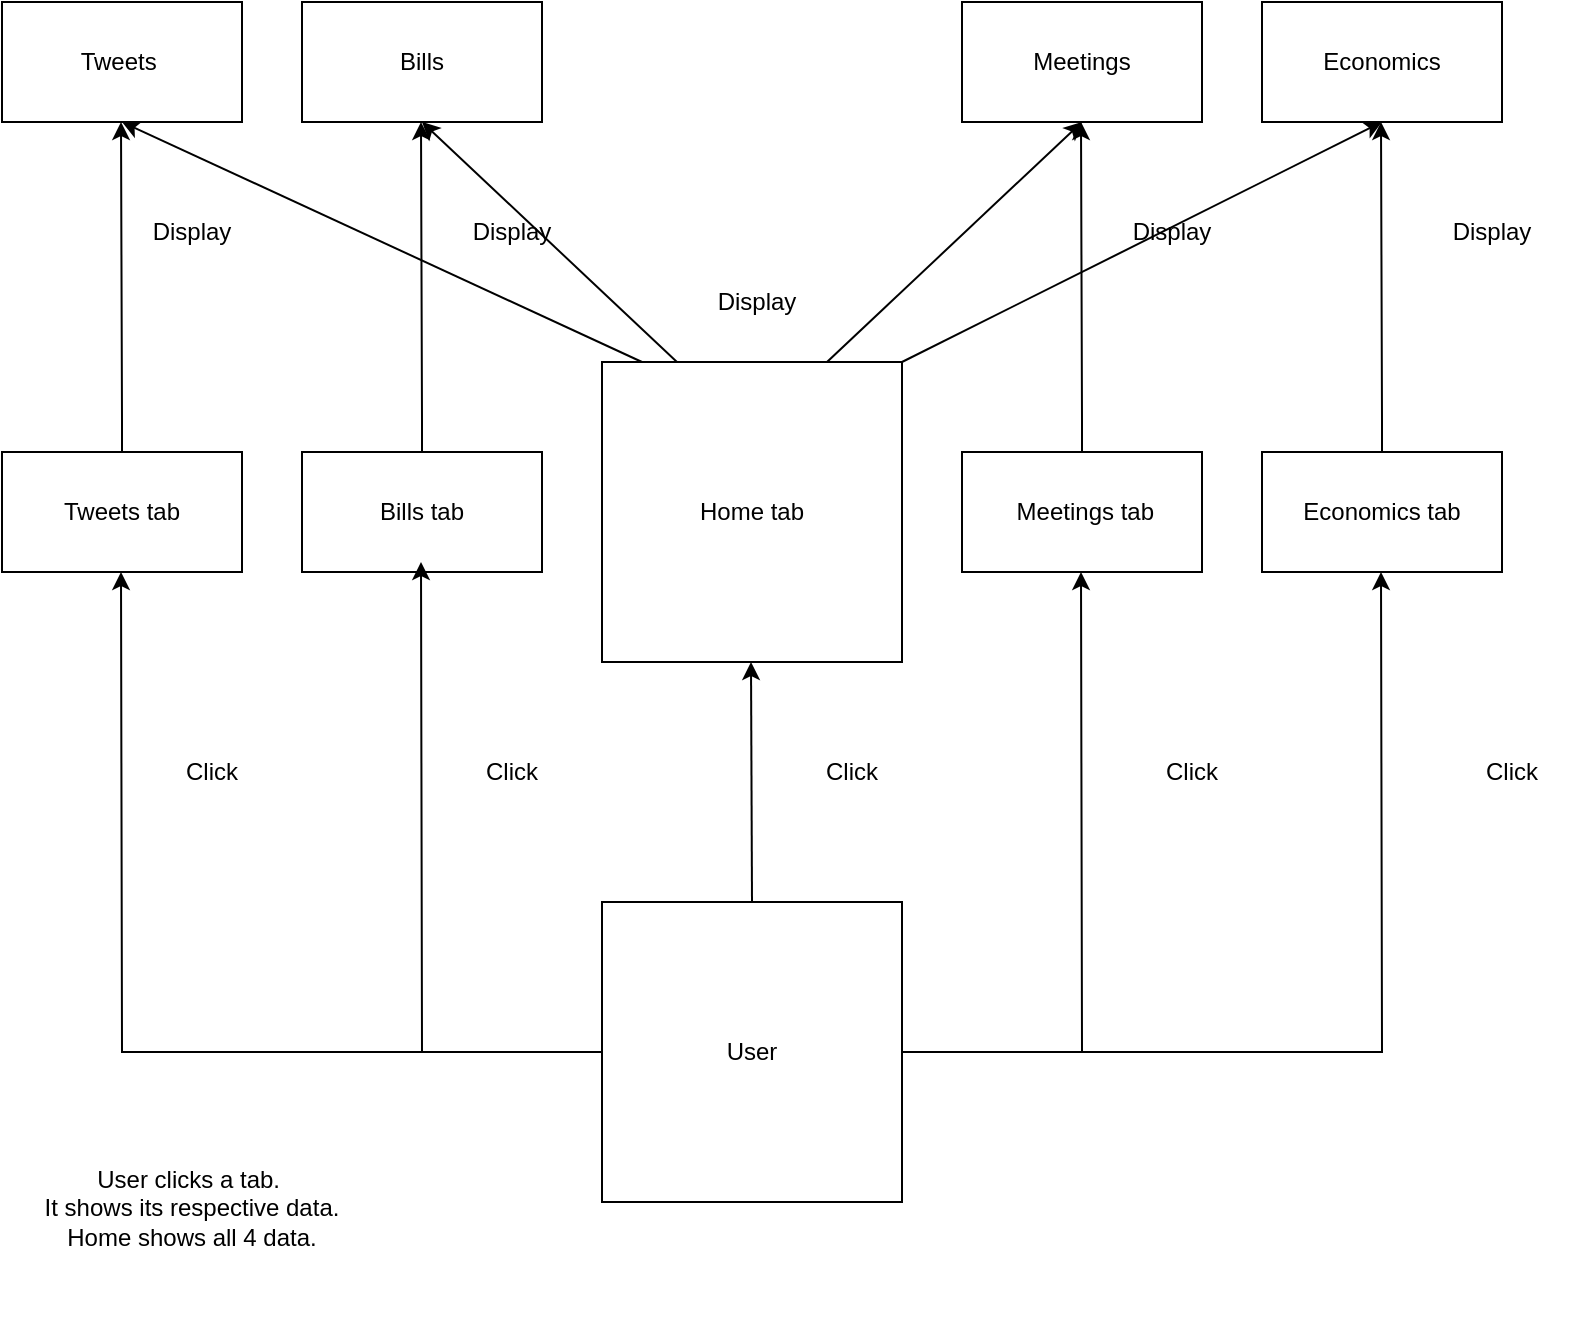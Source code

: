<mxfile version="28.0.3">
  <diagram name="Page-1" id="iaUCfWOyFSOWtpOAKEMj">
    <mxGraphModel dx="1382" dy="790" grid="1" gridSize="10" guides="1" tooltips="1" connect="1" arrows="1" fold="1" page="1" pageScale="1" pageWidth="850" pageHeight="1100" math="0" shadow="0">
      <root>
        <mxCell id="0" />
        <mxCell id="1" parent="0" />
        <mxCell id="5Cga_5wCVTJe27g1sZhA-1" value="User" style="whiteSpace=wrap;html=1;aspect=fixed;" parent="1" vertex="1">
          <mxGeometry x="320" y="460" width="150" height="150" as="geometry" />
        </mxCell>
        <mxCell id="isSaA7UEBzqWY91SMPSL-1" value="Home tab" style="whiteSpace=wrap;html=1;aspect=fixed;" parent="1" vertex="1">
          <mxGeometry x="320" y="190" width="150" height="150" as="geometry" />
        </mxCell>
        <mxCell id="isSaA7UEBzqWY91SMPSL-4" value="Click" style="text;html=1;align=center;verticalAlign=middle;whiteSpace=wrap;rounded=0;" parent="1" vertex="1">
          <mxGeometry x="240" y="380" width="70" height="30" as="geometry" />
        </mxCell>
        <mxCell id="isSaA7UEBzqWY91SMPSL-11" value="Bills tab" style="whiteSpace=wrap;html=1;" parent="1" vertex="1">
          <mxGeometry x="170" y="235" width="120" height="60" as="geometry" />
        </mxCell>
        <mxCell id="isSaA7UEBzqWY91SMPSL-14" value="" style="edgeStyle=orthogonalEdgeStyle;rounded=0;orthogonalLoop=1;jettySize=auto;html=1;exitX=0.5;exitY=0;exitDx=0;exitDy=0;" parent="1" source="5Cga_5wCVTJe27g1sZhA-1" edge="1">
          <mxGeometry relative="1" as="geometry">
            <mxPoint x="394.5" y="465" as="sourcePoint" />
            <mxPoint x="394.5" y="340" as="targetPoint" />
          </mxGeometry>
        </mxCell>
        <mxCell id="isSaA7UEBzqWY91SMPSL-18" value="Tweets tab" style="whiteSpace=wrap;html=1;" parent="1" vertex="1">
          <mxGeometry x="20" y="235" width="120" height="60" as="geometry" />
        </mxCell>
        <mxCell id="isSaA7UEBzqWY91SMPSL-23" value="Economics tab" style="whiteSpace=wrap;html=1;" parent="1" vertex="1">
          <mxGeometry x="650" y="235" width="120" height="60" as="geometry" />
        </mxCell>
        <mxCell id="JS7RJvUfUPFxqTowpsEk-1" value="&amp;nbsp;Meetings tab" style="whiteSpace=wrap;html=1;" vertex="1" parent="1">
          <mxGeometry x="500" y="235" width="120" height="60" as="geometry" />
        </mxCell>
        <mxCell id="JS7RJvUfUPFxqTowpsEk-5" value="" style="edgeStyle=orthogonalEdgeStyle;rounded=0;orthogonalLoop=1;jettySize=auto;html=1;exitX=0;exitY=0.5;exitDx=0;exitDy=0;" edge="1" parent="1" source="5Cga_5wCVTJe27g1sZhA-1">
          <mxGeometry relative="1" as="geometry">
            <mxPoint x="230" y="410" as="sourcePoint" />
            <mxPoint x="229.5" y="290" as="targetPoint" />
          </mxGeometry>
        </mxCell>
        <mxCell id="JS7RJvUfUPFxqTowpsEk-6" value="" style="edgeStyle=orthogonalEdgeStyle;rounded=0;orthogonalLoop=1;jettySize=auto;html=1;" edge="1" parent="1" source="5Cga_5wCVTJe27g1sZhA-1">
          <mxGeometry relative="1" as="geometry">
            <mxPoint x="80" y="415" as="sourcePoint" />
            <mxPoint x="79.5" y="295" as="targetPoint" />
          </mxGeometry>
        </mxCell>
        <mxCell id="JS7RJvUfUPFxqTowpsEk-7" value="" style="edgeStyle=orthogonalEdgeStyle;rounded=0;orthogonalLoop=1;jettySize=auto;html=1;exitX=1;exitY=0.5;exitDx=0;exitDy=0;" edge="1" parent="1" source="5Cga_5wCVTJe27g1sZhA-1">
          <mxGeometry relative="1" as="geometry">
            <mxPoint x="560" y="415" as="sourcePoint" />
            <mxPoint x="559.5" y="295" as="targetPoint" />
          </mxGeometry>
        </mxCell>
        <mxCell id="JS7RJvUfUPFxqTowpsEk-8" value="" style="edgeStyle=orthogonalEdgeStyle;rounded=0;orthogonalLoop=1;jettySize=auto;html=1;exitX=1;exitY=0.5;exitDx=0;exitDy=0;" edge="1" parent="1" source="5Cga_5wCVTJe27g1sZhA-1">
          <mxGeometry relative="1" as="geometry">
            <mxPoint x="710" y="415" as="sourcePoint" />
            <mxPoint x="709.5" y="295" as="targetPoint" />
          </mxGeometry>
        </mxCell>
        <mxCell id="JS7RJvUfUPFxqTowpsEk-11" value="Tweets&amp;nbsp;" style="whiteSpace=wrap;html=1;" vertex="1" parent="1">
          <mxGeometry x="20" y="10" width="120" height="60" as="geometry" />
        </mxCell>
        <mxCell id="JS7RJvUfUPFxqTowpsEk-12" value="Bills" style="whiteSpace=wrap;html=1;" vertex="1" parent="1">
          <mxGeometry x="170" y="10" width="120" height="60" as="geometry" />
        </mxCell>
        <mxCell id="JS7RJvUfUPFxqTowpsEk-13" value="Meetings" style="whiteSpace=wrap;html=1;" vertex="1" parent="1">
          <mxGeometry x="500" y="10" width="120" height="60" as="geometry" />
        </mxCell>
        <mxCell id="JS7RJvUfUPFxqTowpsEk-14" value="Economics" style="whiteSpace=wrap;html=1;" vertex="1" parent="1">
          <mxGeometry x="650" y="10" width="120" height="60" as="geometry" />
        </mxCell>
        <mxCell id="JS7RJvUfUPFxqTowpsEk-15" value="" style="edgeStyle=orthogonalEdgeStyle;rounded=0;orthogonalLoop=1;jettySize=auto;html=1;exitX=0.5;exitY=0;exitDx=0;exitDy=0;" edge="1" parent="1" source="isSaA7UEBzqWY91SMPSL-11">
          <mxGeometry relative="1" as="geometry">
            <mxPoint x="229.75" y="220" as="sourcePoint" />
            <mxPoint x="229.5" y="70" as="targetPoint" />
            <Array as="points">
              <mxPoint x="230" y="220" />
            </Array>
          </mxGeometry>
        </mxCell>
        <mxCell id="JS7RJvUfUPFxqTowpsEk-17" value="" style="edgeStyle=orthogonalEdgeStyle;rounded=0;orthogonalLoop=1;jettySize=auto;html=1;exitX=0.5;exitY=0;exitDx=0;exitDy=0;" edge="1" parent="1">
          <mxGeometry relative="1" as="geometry">
            <mxPoint x="80" y="235" as="sourcePoint" />
            <mxPoint x="79.5" y="70" as="targetPoint" />
            <Array as="points">
              <mxPoint x="80" y="220" />
            </Array>
          </mxGeometry>
        </mxCell>
        <mxCell id="JS7RJvUfUPFxqTowpsEk-18" value="" style="edgeStyle=orthogonalEdgeStyle;rounded=0;orthogonalLoop=1;jettySize=auto;html=1;exitX=0.5;exitY=0;exitDx=0;exitDy=0;" edge="1" parent="1">
          <mxGeometry relative="1" as="geometry">
            <mxPoint x="560" y="235" as="sourcePoint" />
            <mxPoint x="559.5" y="70" as="targetPoint" />
            <Array as="points">
              <mxPoint x="560" y="220" />
            </Array>
          </mxGeometry>
        </mxCell>
        <mxCell id="JS7RJvUfUPFxqTowpsEk-19" value="" style="edgeStyle=orthogonalEdgeStyle;rounded=0;orthogonalLoop=1;jettySize=auto;html=1;exitX=0.5;exitY=0;exitDx=0;exitDy=0;" edge="1" parent="1">
          <mxGeometry relative="1" as="geometry">
            <mxPoint x="710" y="235" as="sourcePoint" />
            <mxPoint x="709.5" y="70" as="targetPoint" />
            <Array as="points">
              <mxPoint x="710" y="220" />
            </Array>
          </mxGeometry>
        </mxCell>
        <mxCell id="JS7RJvUfUPFxqTowpsEk-21" value="Click" style="text;html=1;align=center;verticalAlign=middle;whiteSpace=wrap;rounded=0;" vertex="1" parent="1">
          <mxGeometry x="90" y="380" width="70" height="30" as="geometry" />
        </mxCell>
        <mxCell id="JS7RJvUfUPFxqTowpsEk-22" value="Click" style="text;html=1;align=center;verticalAlign=middle;whiteSpace=wrap;rounded=0;" vertex="1" parent="1">
          <mxGeometry x="410" y="380" width="70" height="30" as="geometry" />
        </mxCell>
        <mxCell id="JS7RJvUfUPFxqTowpsEk-23" value="Click" style="text;html=1;align=center;verticalAlign=middle;whiteSpace=wrap;rounded=0;" vertex="1" parent="1">
          <mxGeometry x="580" y="380" width="70" height="30" as="geometry" />
        </mxCell>
        <mxCell id="JS7RJvUfUPFxqTowpsEk-24" value="Click" style="text;html=1;align=center;verticalAlign=middle;whiteSpace=wrap;rounded=0;" vertex="1" parent="1">
          <mxGeometry x="740" y="380" width="70" height="30" as="geometry" />
        </mxCell>
        <mxCell id="JS7RJvUfUPFxqTowpsEk-25" value="Display" style="text;html=1;align=center;verticalAlign=middle;whiteSpace=wrap;rounded=0;" vertex="1" parent="1">
          <mxGeometry x="240" y="110" width="70" height="30" as="geometry" />
        </mxCell>
        <mxCell id="JS7RJvUfUPFxqTowpsEk-27" value="Display" style="text;html=1;align=center;verticalAlign=middle;whiteSpace=wrap;rounded=0;" vertex="1" parent="1">
          <mxGeometry x="80" y="110" width="70" height="30" as="geometry" />
        </mxCell>
        <mxCell id="JS7RJvUfUPFxqTowpsEk-28" value="Display" style="text;html=1;align=center;verticalAlign=middle;whiteSpace=wrap;rounded=0;" vertex="1" parent="1">
          <mxGeometry x="570" y="110" width="70" height="30" as="geometry" />
        </mxCell>
        <mxCell id="JS7RJvUfUPFxqTowpsEk-29" value="Display" style="text;html=1;align=center;verticalAlign=middle;whiteSpace=wrap;rounded=0;" vertex="1" parent="1">
          <mxGeometry x="730" y="110" width="70" height="30" as="geometry" />
        </mxCell>
        <mxCell id="JS7RJvUfUPFxqTowpsEk-40" value="User clicks a tab.&amp;nbsp;&lt;div&gt;It shows its respective data.&lt;/div&gt;&lt;div&gt;Home shows all 4 data.&lt;/div&gt;&lt;div&gt;&lt;br&gt;&lt;/div&gt;" style="text;html=1;align=center;verticalAlign=middle;whiteSpace=wrap;rounded=0;" vertex="1" parent="1">
          <mxGeometry x="40" y="570" width="150" height="100" as="geometry" />
        </mxCell>
        <mxCell id="JS7RJvUfUPFxqTowpsEk-43" value="" style="endArrow=classic;html=1;rounded=0;entryX=0.5;entryY=1;entryDx=0;entryDy=0;" edge="1" parent="1" target="JS7RJvUfUPFxqTowpsEk-11">
          <mxGeometry width="50" height="50" relative="1" as="geometry">
            <mxPoint x="340" y="190" as="sourcePoint" />
            <mxPoint x="390" y="140" as="targetPoint" />
          </mxGeometry>
        </mxCell>
        <mxCell id="JS7RJvUfUPFxqTowpsEk-44" value="" style="endArrow=classic;html=1;rounded=0;entryX=0.5;entryY=1;entryDx=0;entryDy=0;exitX=0.25;exitY=0;exitDx=0;exitDy=0;" edge="1" parent="1" source="isSaA7UEBzqWY91SMPSL-1" target="JS7RJvUfUPFxqTowpsEk-12">
          <mxGeometry width="50" height="50" relative="1" as="geometry">
            <mxPoint x="470" y="190" as="sourcePoint" />
            <mxPoint x="210" y="70" as="targetPoint" />
            <Array as="points" />
          </mxGeometry>
        </mxCell>
        <mxCell id="JS7RJvUfUPFxqTowpsEk-45" value="" style="endArrow=classic;html=1;rounded=0;entryX=0.5;entryY=1;entryDx=0;entryDy=0;exitX=0.75;exitY=0;exitDx=0;exitDy=0;" edge="1" parent="1" source="isSaA7UEBzqWY91SMPSL-1" target="JS7RJvUfUPFxqTowpsEk-13">
          <mxGeometry width="50" height="50" relative="1" as="geometry">
            <mxPoint x="618" y="300" as="sourcePoint" />
            <mxPoint x="490" y="180" as="targetPoint" />
            <Array as="points" />
          </mxGeometry>
        </mxCell>
        <mxCell id="JS7RJvUfUPFxqTowpsEk-46" value="" style="endArrow=classic;html=1;rounded=0;entryX=0.5;entryY=1;entryDx=0;entryDy=0;exitX=0.75;exitY=0;exitDx=0;exitDy=0;" edge="1" parent="1" target="JS7RJvUfUPFxqTowpsEk-14">
          <mxGeometry width="50" height="50" relative="1" as="geometry">
            <mxPoint x="470" y="190" as="sourcePoint" />
            <mxPoint x="597" y="70" as="targetPoint" />
            <Array as="points" />
          </mxGeometry>
        </mxCell>
        <mxCell id="JS7RJvUfUPFxqTowpsEk-47" value="Display" style="text;html=1;align=center;verticalAlign=middle;whiteSpace=wrap;rounded=0;" vertex="1" parent="1">
          <mxGeometry x="340" y="120" width="115" height="80" as="geometry" />
        </mxCell>
      </root>
    </mxGraphModel>
  </diagram>
</mxfile>
